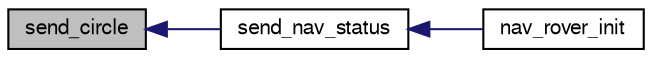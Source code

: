 digraph "send_circle"
{
  edge [fontname="FreeSans",fontsize="10",labelfontname="FreeSans",labelfontsize="10"];
  node [fontname="FreeSans",fontsize="10",shape=record];
  rankdir="LR";
  Node1 [label="send_circle",height=0.2,width=0.4,color="black", fillcolor="grey75", style="filled", fontcolor="black"];
  Node1 -> Node2 [dir="back",color="midnightblue",fontsize="10",style="solid",fontname="FreeSans"];
  Node2 [label="send_nav_status",height=0.2,width=0.4,color="black", fillcolor="white", style="filled",URL="$nav__rover__base_8c.html#a2332bd79a09ee7d64b4e82cf14b2eaaa"];
  Node2 -> Node3 [dir="back",color="midnightblue",fontsize="10",style="solid",fontname="FreeSans"];
  Node3 [label="nav_rover_init",height=0.2,width=0.4,color="black", fillcolor="white", style="filled",URL="$nav__rover__base_8h.html#a7dbbfec5c5db9defc4309d2a6cb092b4",tooltip="Init and register nav functions. "];
}
